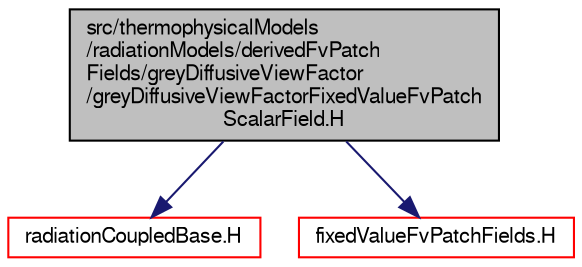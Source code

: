 digraph "src/thermophysicalModels/radiationModels/derivedFvPatchFields/greyDiffusiveViewFactor/greyDiffusiveViewFactorFixedValueFvPatchScalarField.H"
{
  bgcolor="transparent";
  edge [fontname="FreeSans",fontsize="10",labelfontname="FreeSans",labelfontsize="10"];
  node [fontname="FreeSans",fontsize="10",shape=record];
  Node0 [label="src/thermophysicalModels\l/radiationModels/derivedFvPatch\lFields/greyDiffusiveViewFactor\l/greyDiffusiveViewFactorFixedValueFvPatch\lScalarField.H",height=0.2,width=0.4,color="black", fillcolor="grey75", style="filled", fontcolor="black"];
  Node0 -> Node1 [color="midnightblue",fontsize="10",style="solid",fontname="FreeSans"];
  Node1 [label="radiationCoupledBase.H",height=0.2,width=0.4,color="red",URL="$a15941.html"];
  Node0 -> Node158 [color="midnightblue",fontsize="10",style="solid",fontname="FreeSans"];
  Node158 [label="fixedValueFvPatchFields.H",height=0.2,width=0.4,color="red",URL="$a01484.html"];
}

